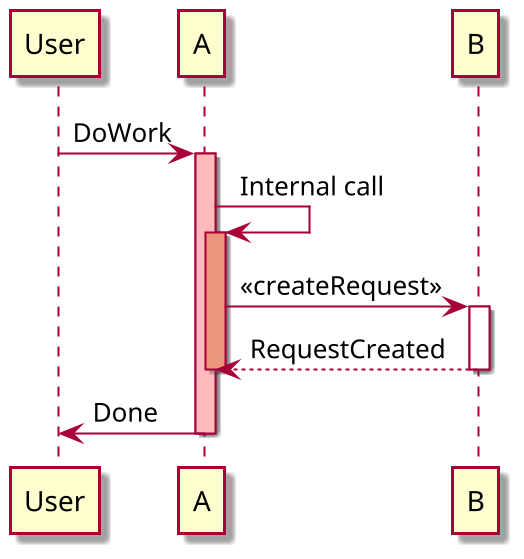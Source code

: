 @startuml Lifeline Activation and Destruction
skin rose
scale 2
/'
Nested lifeline can be used, and it is possible to add a color on the lifeline.
'/
participant User

User -> A: DoWork
activate A #FFBBBB

A -> A: Internal call
activate A #DarkSalmon

A -> B: << createRequest >>
activate B

B --> A: RequestCreated
deactivate B
deactivate A
A -> User: Done
deactivate A

@enduml
